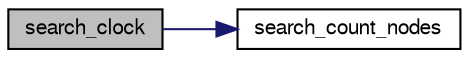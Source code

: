 digraph "search_clock"
{
 // LATEX_PDF_SIZE
  bgcolor="transparent";
  edge [fontname="FreeSans",fontsize="10",labelfontname="FreeSans",labelfontsize="10"];
  node [fontname="FreeSans",fontsize="10",shape=record];
  rankdir="LR";
  Node1 [label="search_clock",height=0.2,width=0.4,color="black", fillcolor="grey75", style="filled", fontcolor="black",tooltip="Return the time spent by the search."];
  Node1 -> Node2 [color="midnightblue",fontsize="10",style="solid",fontname="FreeSans"];
  Node2 [label="search_count_nodes",height=0.2,width=0.4,color="black",URL="$search_8c.html#a66fbe49d1b42845bef2a07d0219a525c",tooltip="Return the number of nodes searched."];
}
